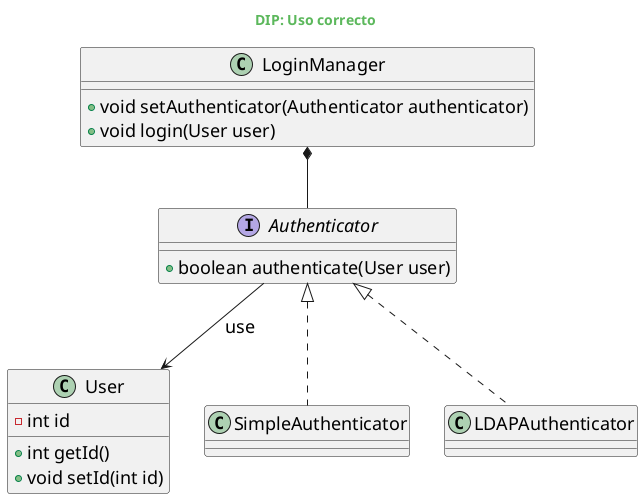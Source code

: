 @startuml
skinparam backgroundcolor transparent
skinparam classFontSize 18
skinparam noteFontSize 18
skinparam arrowFontSize 18
skinparam classAttributeFontSize 18

skinparam titleFontColor #5cb85c

Title DIP: Uso correcto

class User{
    - int id
        + int getId()
        + void setId(int id)
}

interface Authenticator{
    + boolean authenticate(User user)
}

Authenticator --> User:use

class SimpleAuthenticator implements Authenticator
class LDAPAuthenticator implements Authenticator

class LoginManager{
    + void setAuthenticator(Authenticator authenticator)
    + void login(User user)
}

LoginManager *-- Authenticator

@enduml